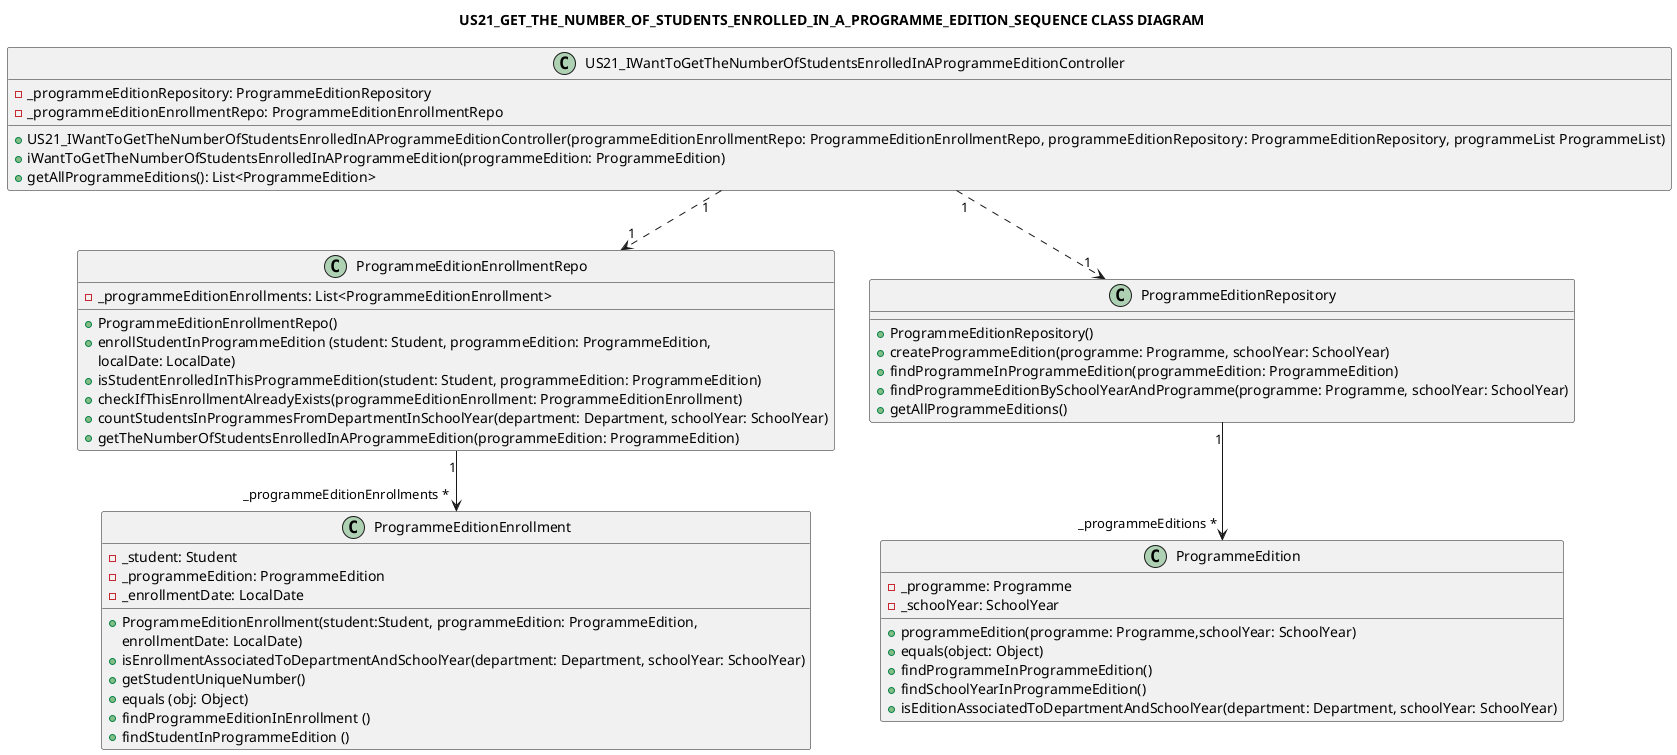 @startuml

title: US21_GET_THE_NUMBER_OF_STUDENTS_ENROLLED_IN_A_PROGRAMME_EDITION_SEQUENCE CLASS DIAGRAM

class US21_IWantToGetTheNumberOfStudentsEnrolledInAProgrammeEditionController {
    -_programmeEditionRepository: ProgrammeEditionRepository
    -_programmeEditionEnrollmentRepo: ProgrammeEditionEnrollmentRepo
    +US21_IWantToGetTheNumberOfStudentsEnrolledInAProgrammeEditionController(programmeEditionEnrollmentRepo: ProgrammeEditionEnrollmentRepo, programmeEditionRepository: ProgrammeEditionRepository, programmeList ProgrammeList)
    +iWantToGetTheNumberOfStudentsEnrolledInAProgrammeEdition(programmeEdition: ProgrammeEdition)
    +getAllProgrammeEditions(): List<ProgrammeEdition>
}

class ProgrammeEditionEnrollmentRepo {
    -_programmeEditionEnrollments: List<ProgrammeEditionEnrollment>
    +ProgrammeEditionEnrollmentRepo()
    +enrollStudentInProgrammeEdition (student: Student, programmeEdition: ProgrammeEdition,
    localDate: LocalDate)
    +isStudentEnrolledInThisProgrammeEdition(student: Student, programmeEdition: ProgrammeEdition)
    +checkIfThisEnrollmentAlreadyExists(programmeEditionEnrollment: ProgrammeEditionEnrollment)
    +countStudentsInProgrammesFromDepartmentInSchoolYear(department: Department, schoolYear: SchoolYear)
    +getTheNumberOfStudentsEnrolledInAProgrammeEdition(programmeEdition: ProgrammeEdition)
}

class ProgrammeEditionRepository {
    +ProgrammeEditionRepository()
    +createProgrammeEdition(programme: Programme, schoolYear: SchoolYear)
    +findProgrammeInProgrammeEdition(programmeEdition: ProgrammeEdition)
    +findProgrammeEditionBySchoolYearAndProgramme(programme: Programme, schoolYear: SchoolYear)
    +getAllProgrammeEditions()
}

class ProgrammeEditionEnrollment {
    -_student: Student
    -_programmeEdition: ProgrammeEdition
    -_enrollmentDate: LocalDate
    +ProgrammeEditionEnrollment(student:Student, programmeEdition: ProgrammeEdition,
     enrollmentDate: LocalDate)
    +isEnrollmentAssociatedToDepartmentAndSchoolYear(department: Department, schoolYear: SchoolYear)
    +getStudentUniqueNumber()
    +equals (obj: Object)
    +findProgrammeEditionInEnrollment ()
    +findStudentInProgrammeEdition ()
}

class ProgrammeEdition {
    -_programme: Programme
    -_schoolYear: SchoolYear
    +programmeEdition(programme: Programme,schoolYear: SchoolYear)
    +equals(object: Object)
    +findProgrammeInProgrammeEdition()
    +findSchoolYearInProgrammeEdition()
    +isEditionAssociatedToDepartmentAndSchoolYear(department: Department, schoolYear: SchoolYear)
}


US21_IWantToGetTheNumberOfStudentsEnrolledInAProgrammeEditionController "1" ..> "1" ProgrammeEditionRepository
US21_IWantToGetTheNumberOfStudentsEnrolledInAProgrammeEditionController "1" ..> "1" ProgrammeEditionEnrollmentRepo
ProgrammeEditionEnrollmentRepo "1" --> "_programmeEditionEnrollments *" ProgrammeEditionEnrollment
ProgrammeEditionRepository "1" --> "_programmeEditions *" ProgrammeEdition

@enduml